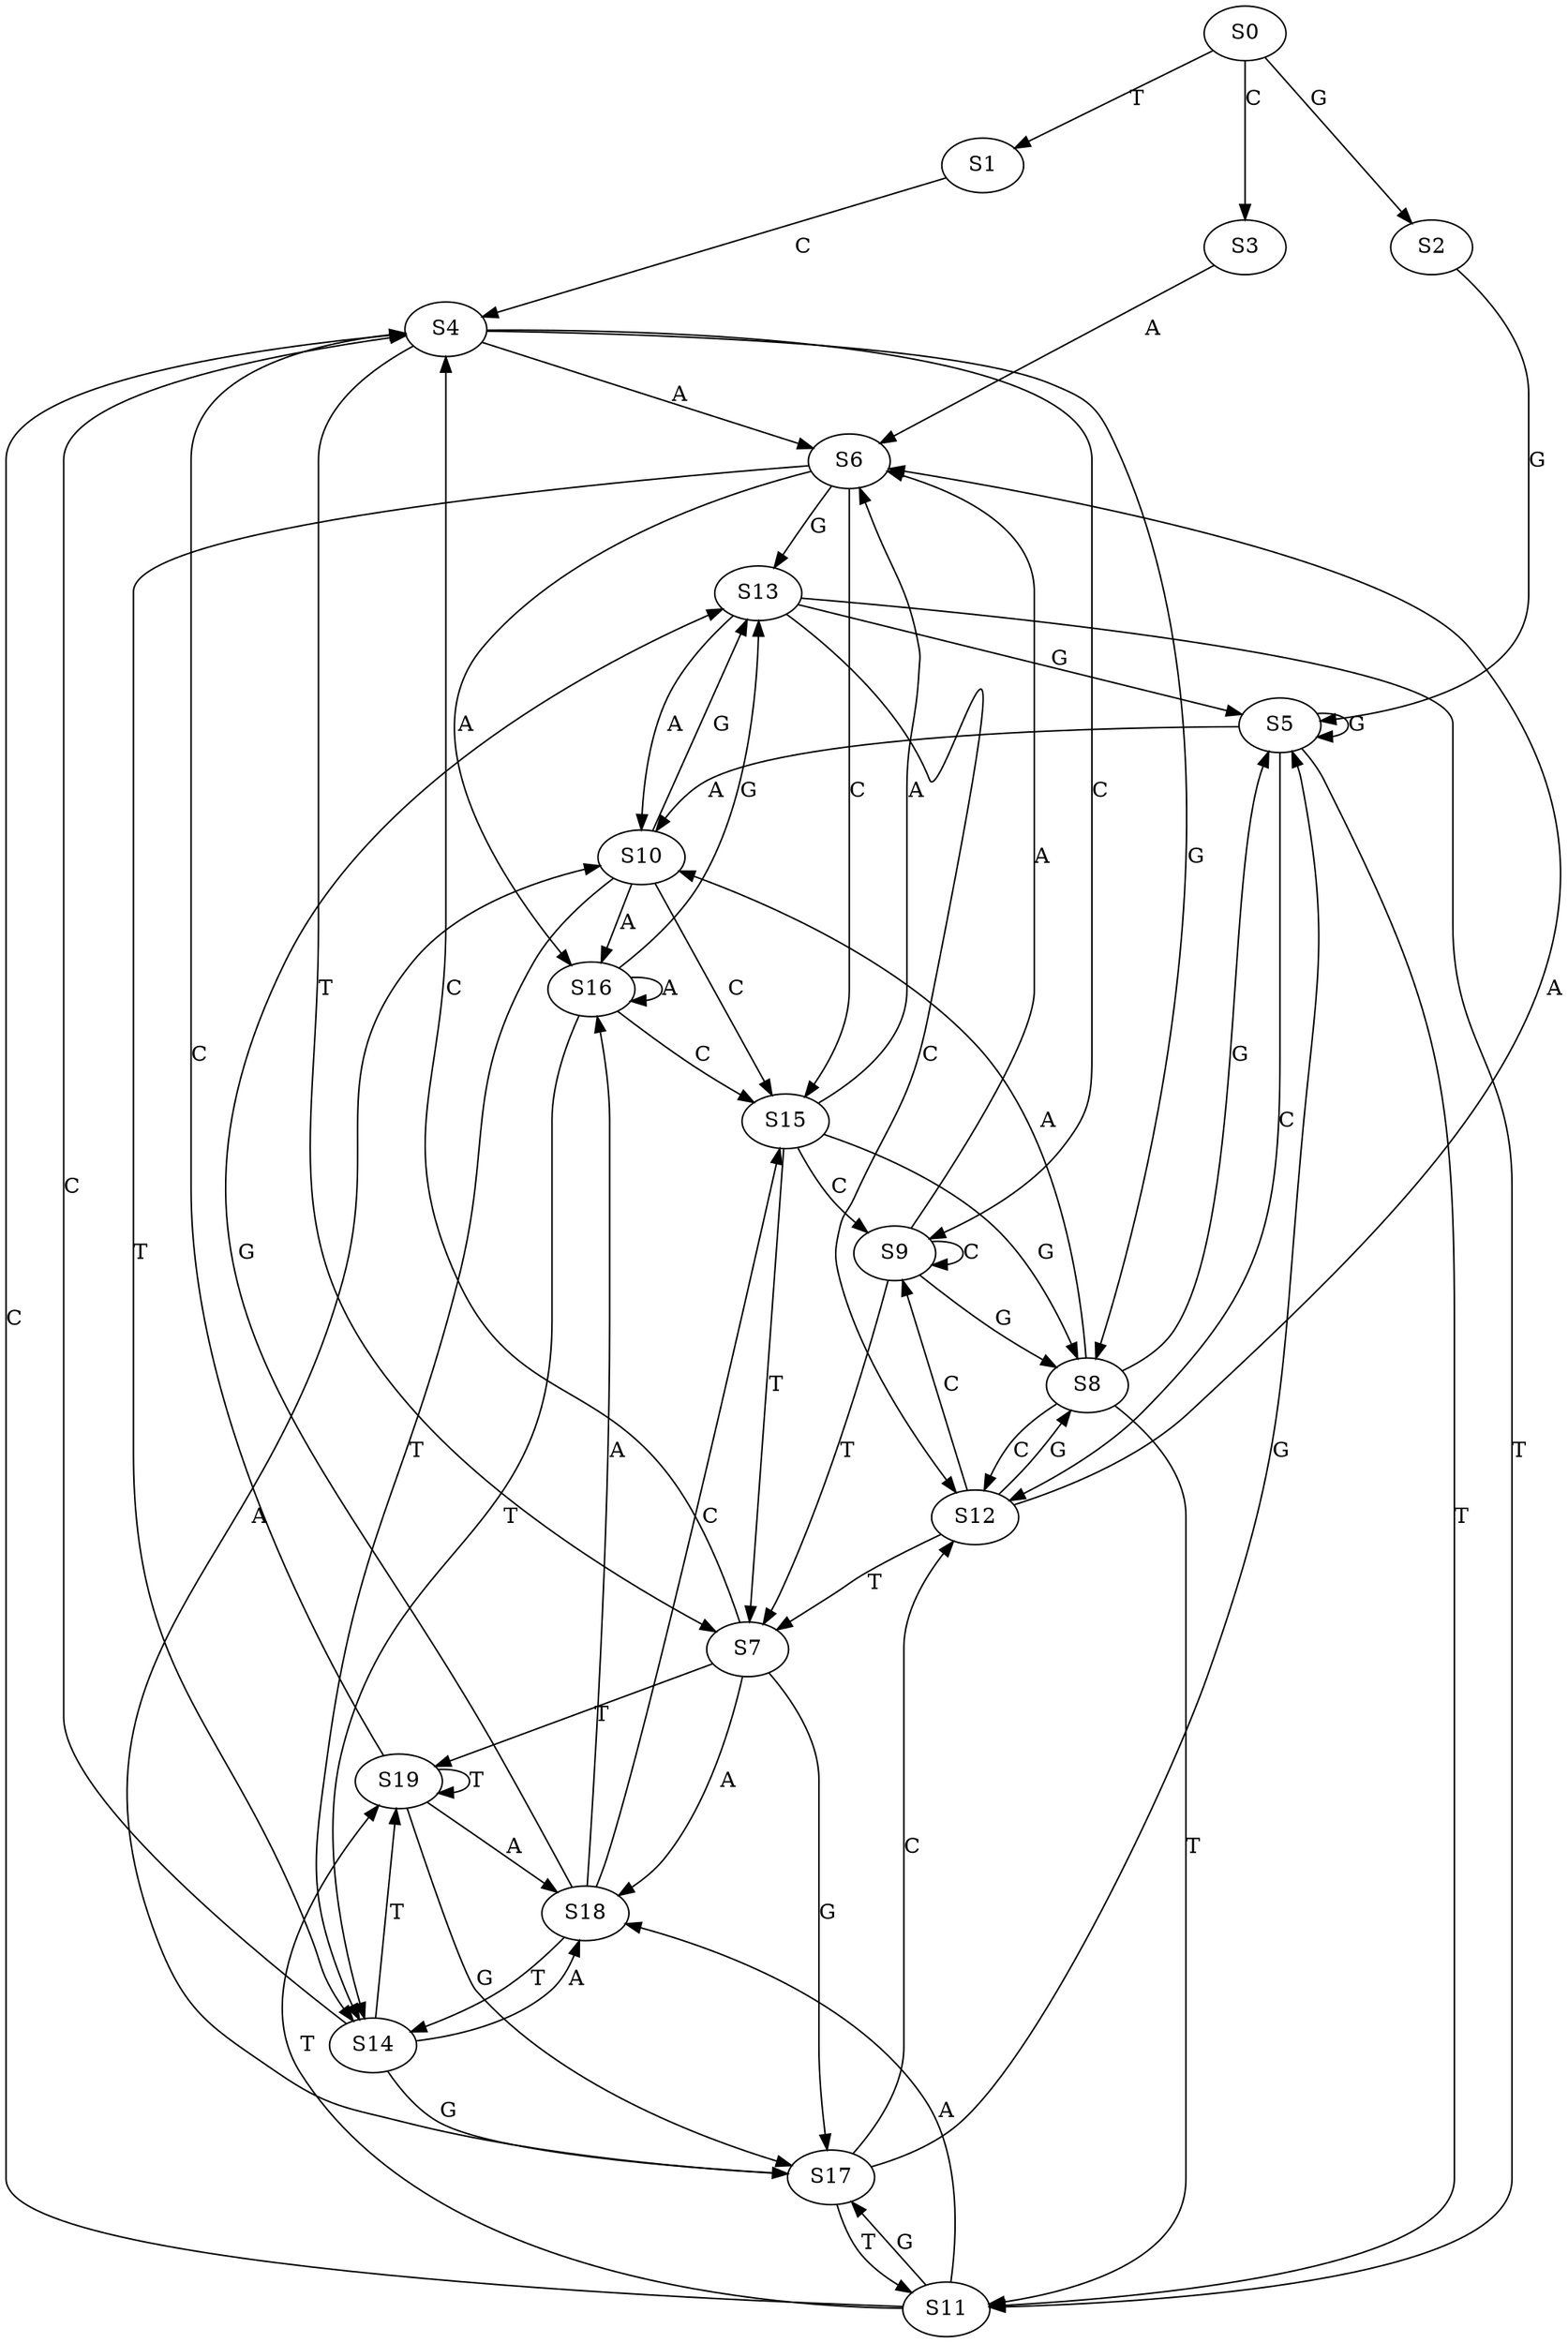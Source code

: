 strict digraph  {
	S0 -> S1 [ label = T ];
	S0 -> S2 [ label = G ];
	S0 -> S3 [ label = C ];
	S1 -> S4 [ label = C ];
	S2 -> S5 [ label = G ];
	S3 -> S6 [ label = A ];
	S4 -> S7 [ label = T ];
	S4 -> S8 [ label = G ];
	S4 -> S9 [ label = C ];
	S4 -> S6 [ label = A ];
	S5 -> S10 [ label = A ];
	S5 -> S11 [ label = T ];
	S5 -> S5 [ label = G ];
	S5 -> S12 [ label = C ];
	S6 -> S13 [ label = G ];
	S6 -> S14 [ label = T ];
	S6 -> S15 [ label = C ];
	S6 -> S16 [ label = A ];
	S7 -> S17 [ label = G ];
	S7 -> S4 [ label = C ];
	S7 -> S18 [ label = A ];
	S7 -> S19 [ label = T ];
	S8 -> S5 [ label = G ];
	S8 -> S11 [ label = T ];
	S8 -> S10 [ label = A ];
	S8 -> S12 [ label = C ];
	S9 -> S8 [ label = G ];
	S9 -> S9 [ label = C ];
	S9 -> S6 [ label = A ];
	S9 -> S7 [ label = T ];
	S10 -> S13 [ label = G ];
	S10 -> S16 [ label = A ];
	S10 -> S15 [ label = C ];
	S10 -> S14 [ label = T ];
	S11 -> S18 [ label = A ];
	S11 -> S4 [ label = C ];
	S11 -> S17 [ label = G ];
	S11 -> S19 [ label = T ];
	S12 -> S9 [ label = C ];
	S12 -> S7 [ label = T ];
	S12 -> S8 [ label = G ];
	S12 -> S6 [ label = A ];
	S13 -> S11 [ label = T ];
	S13 -> S5 [ label = G ];
	S13 -> S10 [ label = A ];
	S13 -> S12 [ label = C ];
	S14 -> S18 [ label = A ];
	S14 -> S4 [ label = C ];
	S14 -> S19 [ label = T ];
	S14 -> S17 [ label = G ];
	S15 -> S6 [ label = A ];
	S15 -> S7 [ label = T ];
	S15 -> S9 [ label = C ];
	S15 -> S8 [ label = G ];
	S16 -> S14 [ label = T ];
	S16 -> S15 [ label = C ];
	S16 -> S13 [ label = G ];
	S16 -> S16 [ label = A ];
	S17 -> S10 [ label = A ];
	S17 -> S11 [ label = T ];
	S17 -> S12 [ label = C ];
	S17 -> S5 [ label = G ];
	S18 -> S13 [ label = G ];
	S18 -> S14 [ label = T ];
	S18 -> S16 [ label = A ];
	S18 -> S15 [ label = C ];
	S19 -> S4 [ label = C ];
	S19 -> S17 [ label = G ];
	S19 -> S19 [ label = T ];
	S19 -> S18 [ label = A ];
}
